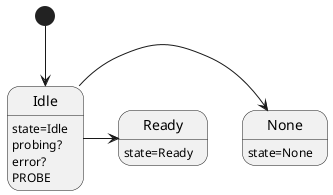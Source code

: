 @startuml
Idle: state=Idle
Idle: probing?
Idle: error?
Idle: PROBE

None: state=None
Ready: state=Ready

[*] --> Idle
Idle -> None
Idle -> Ready
@enduml
